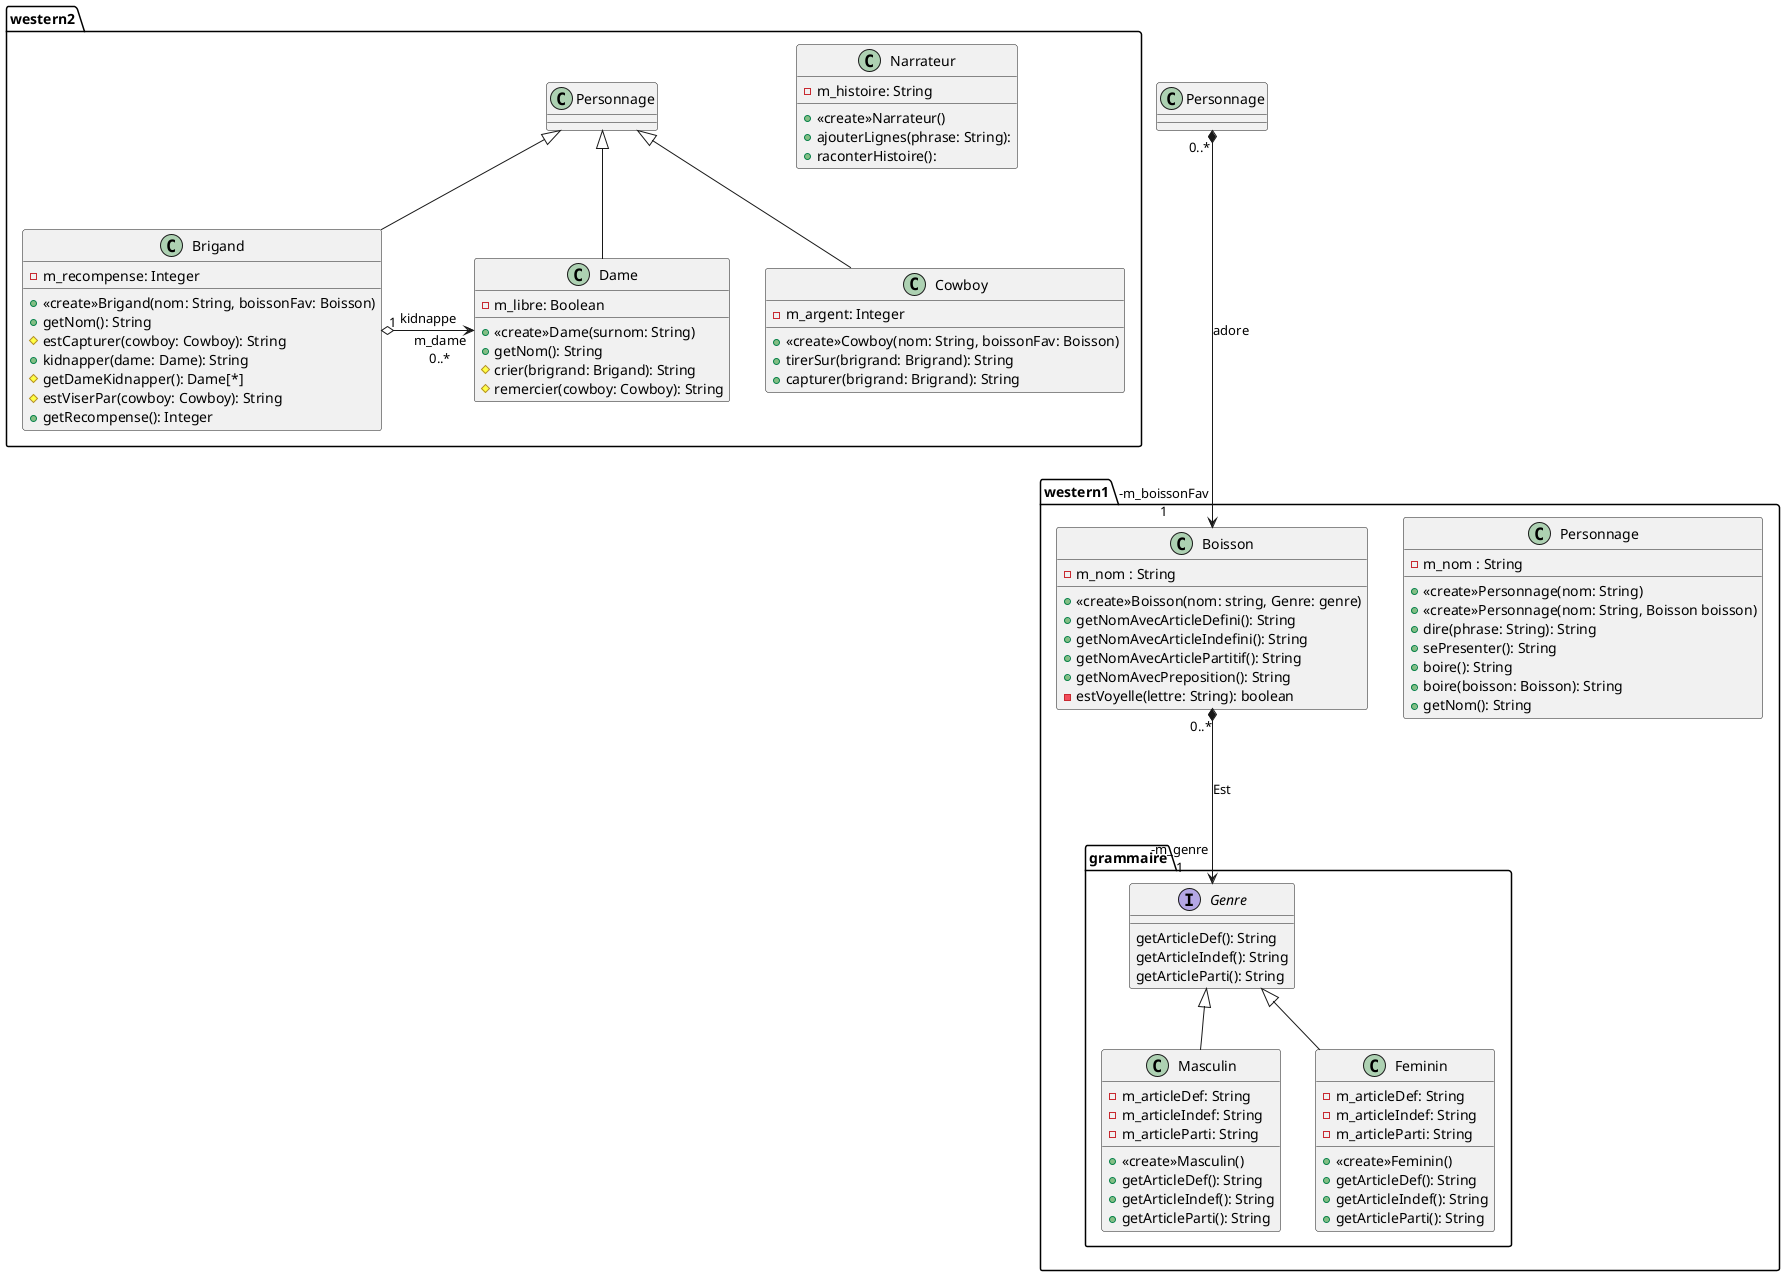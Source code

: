 @startuml

package western2{
    class Narrateur{
        -m_histoire: String
        +«create»Narrateur()
        +ajouterLignes(phrase: String):
        +raconterHistoire():
    }
    
    class Dame extends Personnage{
        -m_libre: Boolean
        +«create»Dame(surnom: String)
        +getNom(): String
        #crier(brigrand: Brigand): String
        #remercier(cowboy: Cowboy): String
    }

    class Brigand extends Personnage{
        -m_recompense: Integer
        +«create»Brigand(nom: String, boissonFav: Boisson)
        +getNom(): String
        #estCapturer(cowboy: Cowboy): String
        +kidnapper(dame: Dame): String
        #getDameKidnapper(): Dame[*]
        #estViserPar(cowboy: Cowboy): String
        +getRecompense(): Integer
    }

    class Cowboy extends Personnage{
        -m_argent: Integer
        +«create»Cowboy(nom: String, boissonFav: Boisson)
        +tirerSur(brigrand: Brigrand): String
        +capturer(brigrand: Brigrand): String
    }

    Brigand "1" o-> "m_dame\n0..*"Dame : kidnappe

}

package western1{
class Personnage{
    -m_nom : String
    +«create»Personnage(nom: String)
    +«create»Personnage(nom: String, Boisson boisson)
    +dire(phrase: String): String
    +sePresenter(): String
    +boire(): String
    +boire(boisson: Boisson): String
    +getNom(): String
}

class Boisson{
    -m_nom : String
    +«create»Boisson(nom: string, Genre: genre)
    +getNomAvecArticleDefini(): String
    +getNomAvecArticleIndefini(): String
    +getNomAvecArticlePartitif(): String
    +getNomAvecPreposition(): String
    -estVoyelle(lettre: String): boolean
}

package grammaire {
    class Masculin extends Genre{
        -m_articleDef: String
        -m_articleIndef: String
        -m_articleParti: String
        +«create»Masculin()
        +getArticleDef(): String
        +getArticleIndef(): String
        +getArticleParti(): String
    }
    class Feminin extends Genre{
        -m_articleDef: String
        -m_articleIndef: String
        -m_articleParti: String
        +«create»Feminin()
        +getArticleDef(): String
        +getArticleIndef(): String
        +getArticleParti(): String
    }

    interface Genre{
        getArticleDef(): String
        getArticleIndef(): String
        getArticleParti(): String
    }
}
}
Boisson "0..*" *---> "-m_genre\n1" Genre : Est 

Personnage "0..*" *---> "-m_boissonFav\n1" Boisson : adore
@enduml